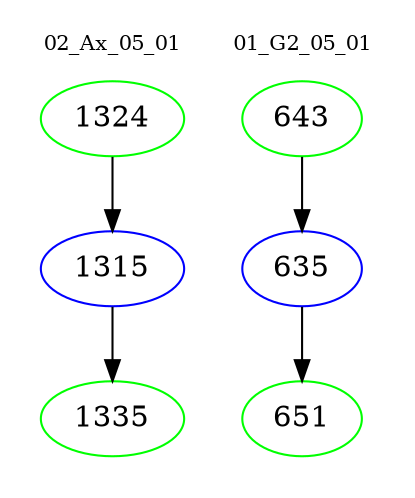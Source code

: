 digraph{
subgraph cluster_0 {
color = white
label = "02_Ax_05_01";
fontsize=10;
T0_1324 [label="1324", color="green"]
T0_1324 -> T0_1315 [color="black"]
T0_1315 [label="1315", color="blue"]
T0_1315 -> T0_1335 [color="black"]
T0_1335 [label="1335", color="green"]
}
subgraph cluster_1 {
color = white
label = "01_G2_05_01";
fontsize=10;
T1_643 [label="643", color="green"]
T1_643 -> T1_635 [color="black"]
T1_635 [label="635", color="blue"]
T1_635 -> T1_651 [color="black"]
T1_651 [label="651", color="green"]
}
}
